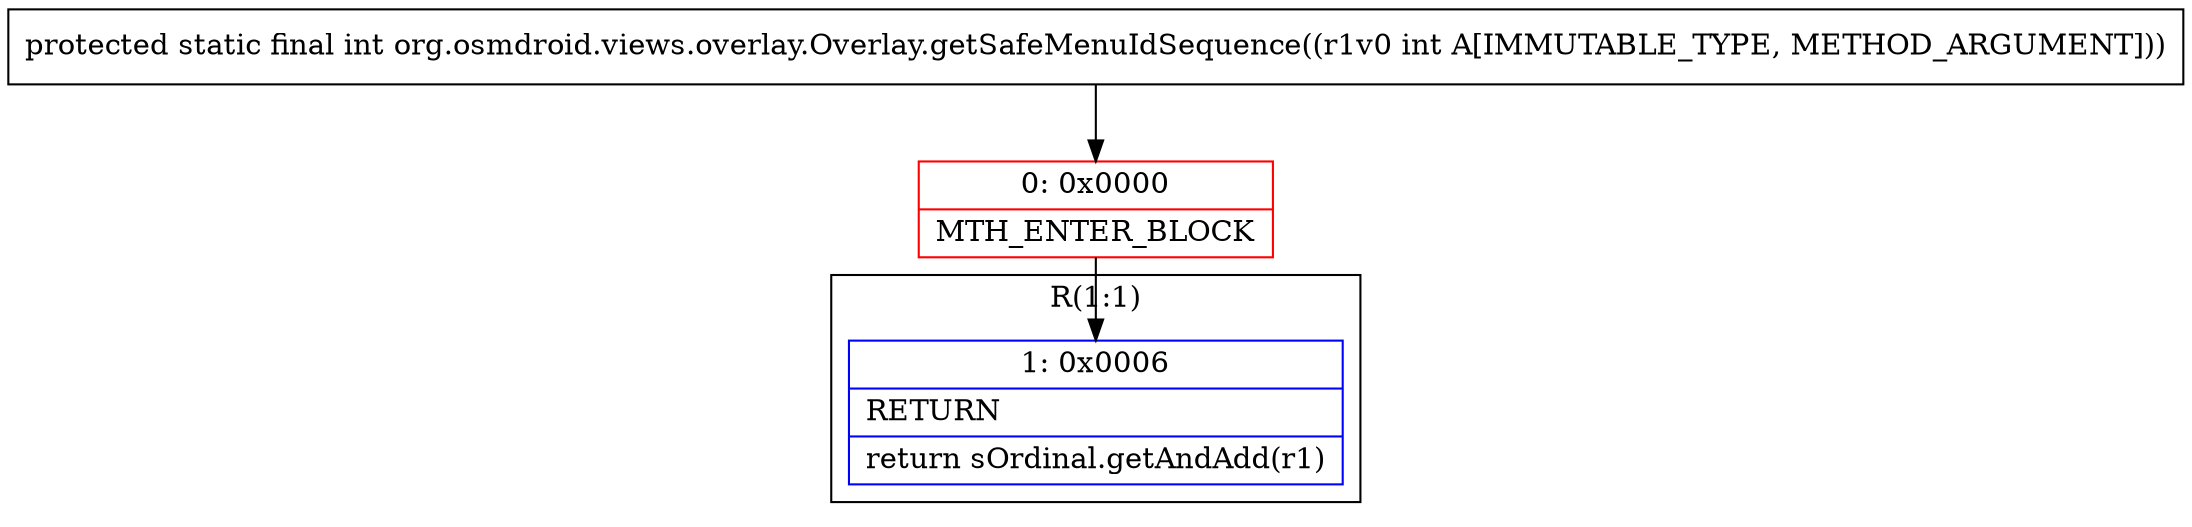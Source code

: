 digraph "CFG fororg.osmdroid.views.overlay.Overlay.getSafeMenuIdSequence(I)I" {
subgraph cluster_Region_474880655 {
label = "R(1:1)";
node [shape=record,color=blue];
Node_1 [shape=record,label="{1\:\ 0x0006|RETURN\l|return sOrdinal.getAndAdd(r1)\l}"];
}
Node_0 [shape=record,color=red,label="{0\:\ 0x0000|MTH_ENTER_BLOCK\l}"];
MethodNode[shape=record,label="{protected static final int org.osmdroid.views.overlay.Overlay.getSafeMenuIdSequence((r1v0 int A[IMMUTABLE_TYPE, METHOD_ARGUMENT])) }"];
MethodNode -> Node_0;
Node_0 -> Node_1;
}

